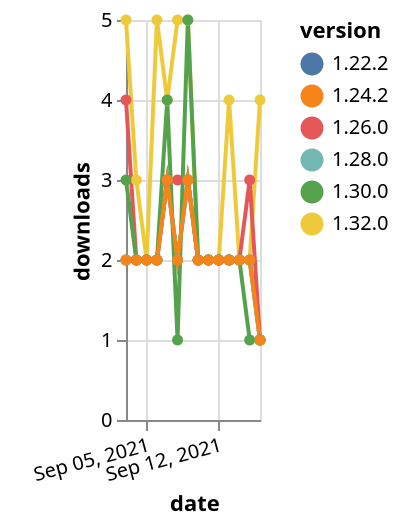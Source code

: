 {"$schema": "https://vega.github.io/schema/vega-lite/v5.json", "description": "A simple bar chart with embedded data.", "data": {"values": [{"date": "2021-09-03", "total": 2107, "delta": 2, "version": "1.22.2"}, {"date": "2021-09-04", "total": 2109, "delta": 2, "version": "1.22.2"}, {"date": "2021-09-05", "total": 2111, "delta": 2, "version": "1.22.2"}, {"date": "2021-09-06", "total": 2113, "delta": 2, "version": "1.22.2"}, {"date": "2021-09-07", "total": 2116, "delta": 3, "version": "1.22.2"}, {"date": "2021-09-08", "total": 2118, "delta": 2, "version": "1.22.2"}, {"date": "2021-09-09", "total": 2121, "delta": 3, "version": "1.22.2"}, {"date": "2021-09-10", "total": 2123, "delta": 2, "version": "1.22.2"}, {"date": "2021-09-11", "total": 2125, "delta": 2, "version": "1.22.2"}, {"date": "2021-09-12", "total": 2127, "delta": 2, "version": "1.22.2"}, {"date": "2021-09-13", "total": 2129, "delta": 2, "version": "1.22.2"}, {"date": "2021-09-14", "total": 2131, "delta": 2, "version": "1.22.2"}, {"date": "2021-09-15", "total": 2133, "delta": 2, "version": "1.22.2"}, {"date": "2021-09-16", "total": 2134, "delta": 1, "version": "1.22.2"}, {"date": "2021-09-03", "total": 285, "delta": 5, "version": "1.32.0"}, {"date": "2021-09-04", "total": 288, "delta": 3, "version": "1.32.0"}, {"date": "2021-09-05", "total": 290, "delta": 2, "version": "1.32.0"}, {"date": "2021-09-06", "total": 295, "delta": 5, "version": "1.32.0"}, {"date": "2021-09-07", "total": 299, "delta": 4, "version": "1.32.0"}, {"date": "2021-09-08", "total": 304, "delta": 5, "version": "1.32.0"}, {"date": "2021-09-09", "total": 309, "delta": 5, "version": "1.32.0"}, {"date": "2021-09-10", "total": 311, "delta": 2, "version": "1.32.0"}, {"date": "2021-09-11", "total": 313, "delta": 2, "version": "1.32.0"}, {"date": "2021-09-12", "total": 315, "delta": 2, "version": "1.32.0"}, {"date": "2021-09-13", "total": 319, "delta": 4, "version": "1.32.0"}, {"date": "2021-09-14", "total": 321, "delta": 2, "version": "1.32.0"}, {"date": "2021-09-15", "total": 323, "delta": 2, "version": "1.32.0"}, {"date": "2021-09-16", "total": 327, "delta": 4, "version": "1.32.0"}, {"date": "2021-09-03", "total": 1059, "delta": 2, "version": "1.28.0"}, {"date": "2021-09-04", "total": 1061, "delta": 2, "version": "1.28.0"}, {"date": "2021-09-05", "total": 1063, "delta": 2, "version": "1.28.0"}, {"date": "2021-09-06", "total": 1065, "delta": 2, "version": "1.28.0"}, {"date": "2021-09-07", "total": 1068, "delta": 3, "version": "1.28.0"}, {"date": "2021-09-08", "total": 1070, "delta": 2, "version": "1.28.0"}, {"date": "2021-09-09", "total": 1073, "delta": 3, "version": "1.28.0"}, {"date": "2021-09-10", "total": 1075, "delta": 2, "version": "1.28.0"}, {"date": "2021-09-11", "total": 1077, "delta": 2, "version": "1.28.0"}, {"date": "2021-09-12", "total": 1079, "delta": 2, "version": "1.28.0"}, {"date": "2021-09-13", "total": 1081, "delta": 2, "version": "1.28.0"}, {"date": "2021-09-14", "total": 1083, "delta": 2, "version": "1.28.0"}, {"date": "2021-09-15", "total": 1085, "delta": 2, "version": "1.28.0"}, {"date": "2021-09-16", "total": 1086, "delta": 1, "version": "1.28.0"}, {"date": "2021-09-03", "total": 1665, "delta": 4, "version": "1.26.0"}, {"date": "2021-09-04", "total": 1667, "delta": 2, "version": "1.26.0"}, {"date": "2021-09-05", "total": 1669, "delta": 2, "version": "1.26.0"}, {"date": "2021-09-06", "total": 1671, "delta": 2, "version": "1.26.0"}, {"date": "2021-09-07", "total": 1674, "delta": 3, "version": "1.26.0"}, {"date": "2021-09-08", "total": 1677, "delta": 3, "version": "1.26.0"}, {"date": "2021-09-09", "total": 1680, "delta": 3, "version": "1.26.0"}, {"date": "2021-09-10", "total": 1682, "delta": 2, "version": "1.26.0"}, {"date": "2021-09-11", "total": 1684, "delta": 2, "version": "1.26.0"}, {"date": "2021-09-12", "total": 1686, "delta": 2, "version": "1.26.0"}, {"date": "2021-09-13", "total": 1688, "delta": 2, "version": "1.26.0"}, {"date": "2021-09-14", "total": 1690, "delta": 2, "version": "1.26.0"}, {"date": "2021-09-15", "total": 1693, "delta": 3, "version": "1.26.0"}, {"date": "2021-09-16", "total": 1694, "delta": 1, "version": "1.26.0"}, {"date": "2021-09-03", "total": 801, "delta": 3, "version": "1.30.0"}, {"date": "2021-09-04", "total": 803, "delta": 2, "version": "1.30.0"}, {"date": "2021-09-05", "total": 805, "delta": 2, "version": "1.30.0"}, {"date": "2021-09-06", "total": 807, "delta": 2, "version": "1.30.0"}, {"date": "2021-09-07", "total": 811, "delta": 4, "version": "1.30.0"}, {"date": "2021-09-08", "total": 812, "delta": 1, "version": "1.30.0"}, {"date": "2021-09-09", "total": 817, "delta": 5, "version": "1.30.0"}, {"date": "2021-09-10", "total": 819, "delta": 2, "version": "1.30.0"}, {"date": "2021-09-11", "total": 821, "delta": 2, "version": "1.30.0"}, {"date": "2021-09-12", "total": 823, "delta": 2, "version": "1.30.0"}, {"date": "2021-09-13", "total": 825, "delta": 2, "version": "1.30.0"}, {"date": "2021-09-14", "total": 827, "delta": 2, "version": "1.30.0"}, {"date": "2021-09-15", "total": 828, "delta": 1, "version": "1.30.0"}, {"date": "2021-09-16", "total": 829, "delta": 1, "version": "1.30.0"}, {"date": "2021-09-03", "total": 1707, "delta": 2, "version": "1.24.2"}, {"date": "2021-09-04", "total": 1709, "delta": 2, "version": "1.24.2"}, {"date": "2021-09-05", "total": 1711, "delta": 2, "version": "1.24.2"}, {"date": "2021-09-06", "total": 1713, "delta": 2, "version": "1.24.2"}, {"date": "2021-09-07", "total": 1716, "delta": 3, "version": "1.24.2"}, {"date": "2021-09-08", "total": 1718, "delta": 2, "version": "1.24.2"}, {"date": "2021-09-09", "total": 1721, "delta": 3, "version": "1.24.2"}, {"date": "2021-09-10", "total": 1723, "delta": 2, "version": "1.24.2"}, {"date": "2021-09-11", "total": 1725, "delta": 2, "version": "1.24.2"}, {"date": "2021-09-12", "total": 1727, "delta": 2, "version": "1.24.2"}, {"date": "2021-09-13", "total": 1729, "delta": 2, "version": "1.24.2"}, {"date": "2021-09-14", "total": 1731, "delta": 2, "version": "1.24.2"}, {"date": "2021-09-15", "total": 1733, "delta": 2, "version": "1.24.2"}, {"date": "2021-09-16", "total": 1734, "delta": 1, "version": "1.24.2"}]}, "width": "container", "mark": {"type": "line", "point": {"filled": true}}, "encoding": {"x": {"field": "date", "type": "temporal", "timeUnit": "yearmonthdate", "title": "date", "axis": {"labelAngle": -15}}, "y": {"field": "delta", "type": "quantitative", "title": "downloads"}, "color": {"field": "version", "type": "nominal"}, "tooltip": {"field": "delta"}}}